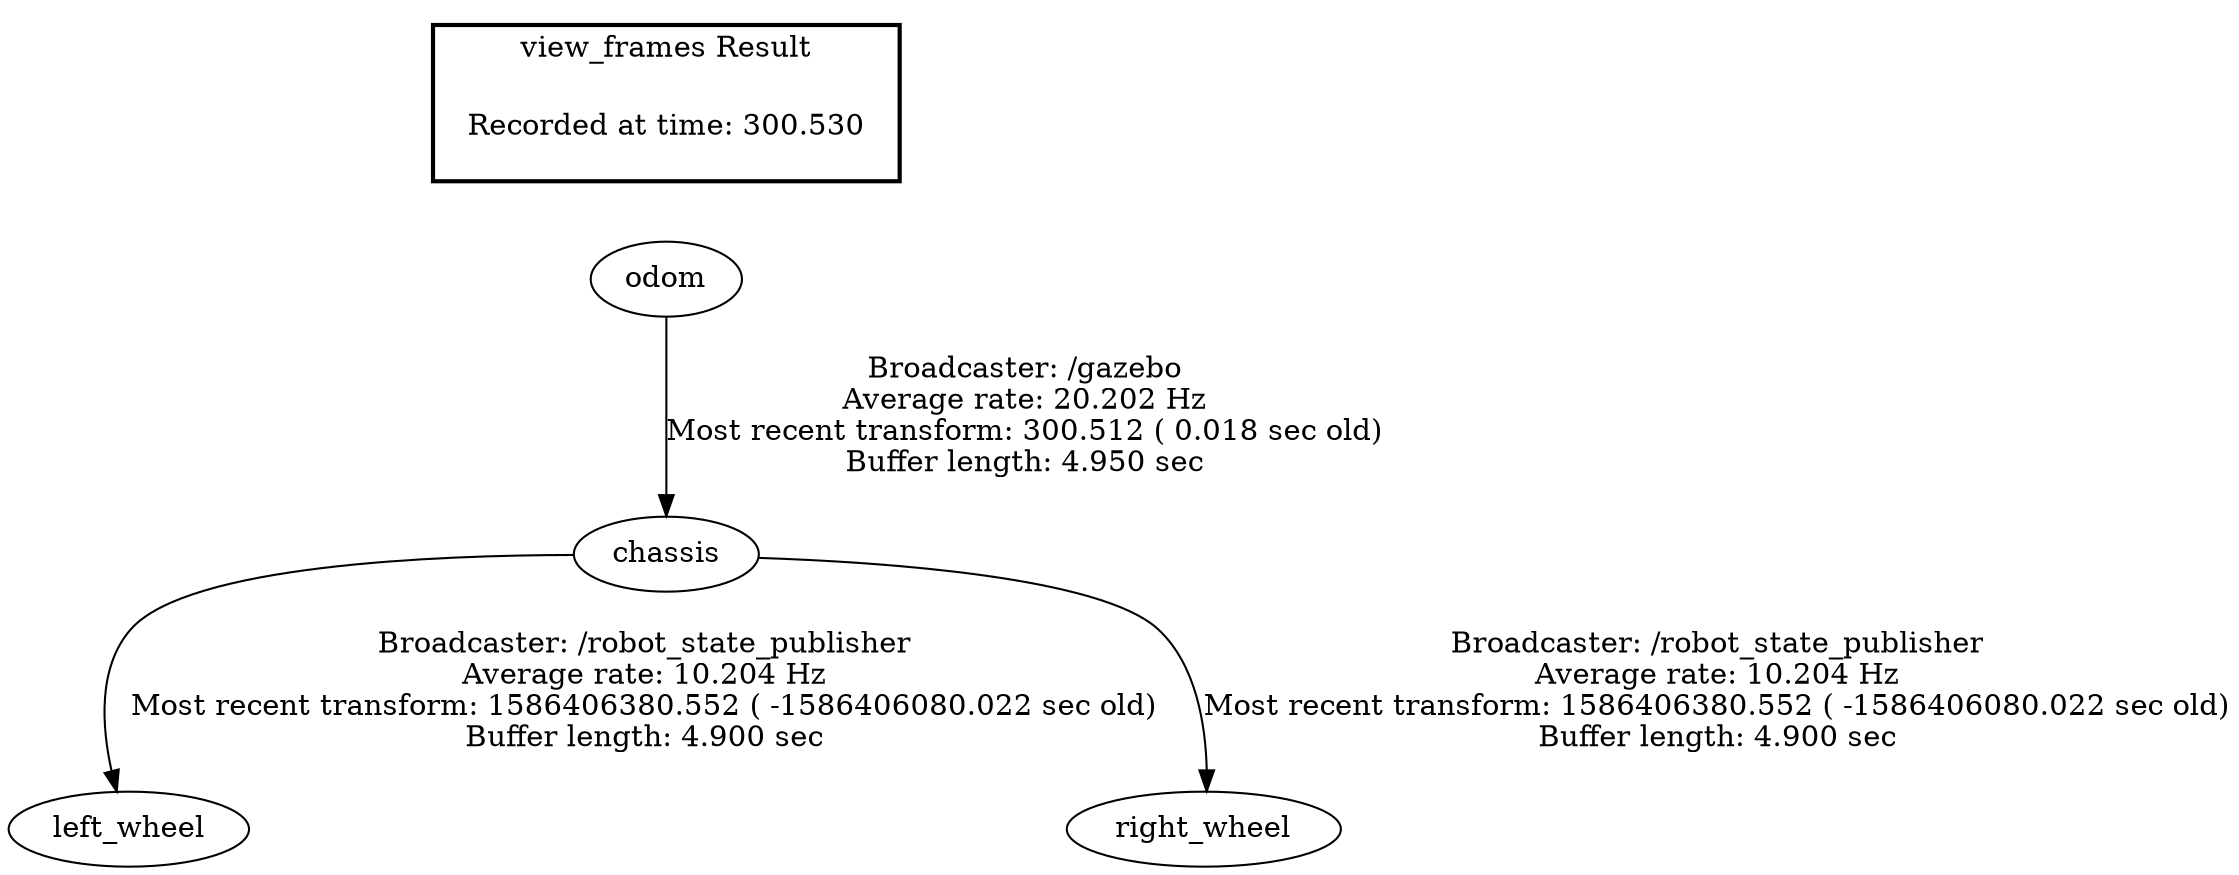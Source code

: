 digraph G {
"odom" -> "chassis"[label="Broadcaster: /gazebo\nAverage rate: 20.202 Hz\nMost recent transform: 300.512 ( 0.018 sec old)\nBuffer length: 4.950 sec\n"];
"chassis" -> "left_wheel"[label="Broadcaster: /robot_state_publisher\nAverage rate: 10.204 Hz\nMost recent transform: 1586406380.552 ( -1586406080.022 sec old)\nBuffer length: 4.900 sec\n"];
"chassis" -> "right_wheel"[label="Broadcaster: /robot_state_publisher\nAverage rate: 10.204 Hz\nMost recent transform: 1586406380.552 ( -1586406080.022 sec old)\nBuffer length: 4.900 sec\n"];
edge [style=invis];
 subgraph cluster_legend { style=bold; color=black; label ="view_frames Result";
"Recorded at time: 300.530"[ shape=plaintext ] ;
 }->"odom";
}